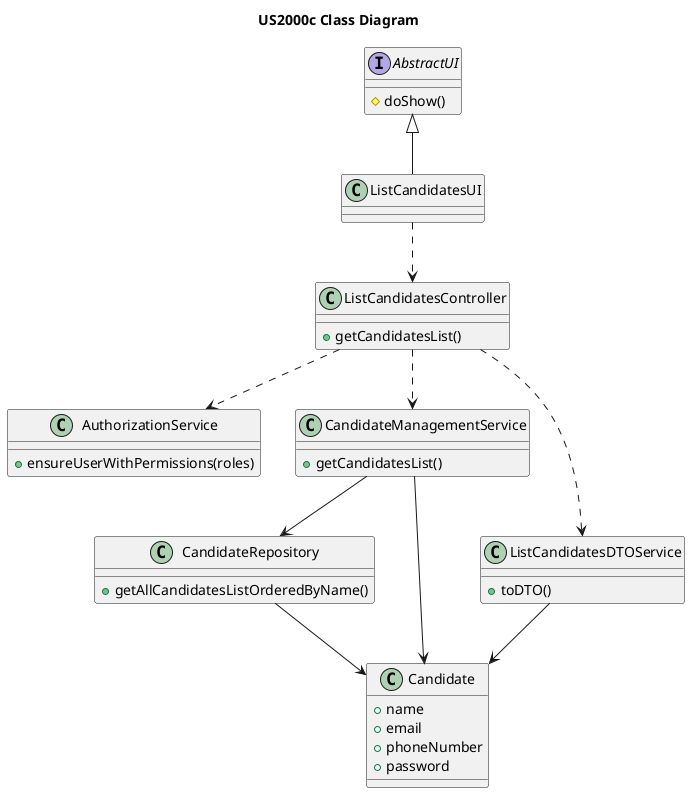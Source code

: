 @startuml US2000c_class_diagram
'https://plantuml.com/class-diagram

title US2000c Class Diagram

interface AbstractUI{
# doShow()
}

class ListCandidatesUI{

}

class ListCandidatesController{
    + getCandidatesList()
}

class AuthorizationService {
    + ensureUserWithPermissions(roles)
}

class CandidateManagementService{
    + getCandidatesList()
}
class ListCandidatesDTOService{
    + toDTO()
}

class CandidateRepository{
    + getAllCandidatesListOrderedByName()
}

class Candidate{
    + name
    + email
    + phoneNumber
    + password
}
AbstractUI <|-- ListCandidatesUI

ListCandidatesUI ..> ListCandidatesController

ListCandidatesController ..> AuthorizationService
ListCandidatesController ..> CandidateManagementService
ListCandidatesController ..> ListCandidatesDTOService

CandidateManagementService --> CandidateRepository
CandidateManagementService --> Candidate
ListCandidatesDTOService --> Candidate

CandidateRepository --> Candidate


@enduml